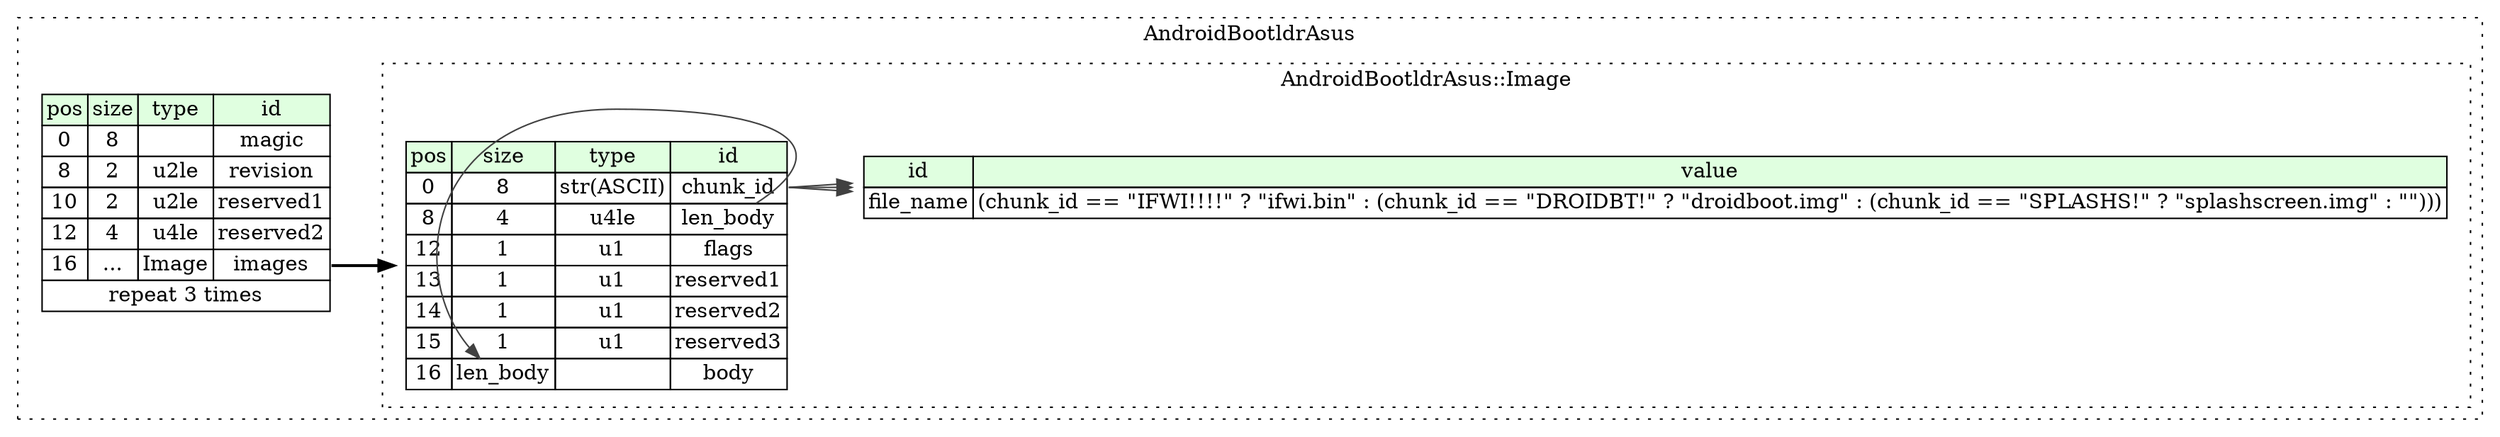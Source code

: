 digraph {
	rankdir=LR;
	node [shape=plaintext];
	subgraph cluster__android_bootldr_asus {
		label="AndroidBootldrAsus";
		graph[style=dotted];

		android_bootldr_asus__seq [label=<<TABLE BORDER="0" CELLBORDER="1" CELLSPACING="0">
			<TR><TD BGCOLOR="#E0FFE0">pos</TD><TD BGCOLOR="#E0FFE0">size</TD><TD BGCOLOR="#E0FFE0">type</TD><TD BGCOLOR="#E0FFE0">id</TD></TR>
			<TR><TD PORT="magic_pos">0</TD><TD PORT="magic_size">8</TD><TD></TD><TD PORT="magic_type">magic</TD></TR>
			<TR><TD PORT="revision_pos">8</TD><TD PORT="revision_size">2</TD><TD>u2le</TD><TD PORT="revision_type">revision</TD></TR>
			<TR><TD PORT="reserved1_pos">10</TD><TD PORT="reserved1_size">2</TD><TD>u2le</TD><TD PORT="reserved1_type">reserved1</TD></TR>
			<TR><TD PORT="reserved2_pos">12</TD><TD PORT="reserved2_size">4</TD><TD>u4le</TD><TD PORT="reserved2_type">reserved2</TD></TR>
			<TR><TD PORT="images_pos">16</TD><TD PORT="images_size">...</TD><TD>Image</TD><TD PORT="images_type">images</TD></TR>
			<TR><TD COLSPAN="4" PORT="images__repeat">repeat 3 times</TD></TR>
		</TABLE>>];
		subgraph cluster__image {
			label="AndroidBootldrAsus::Image";
			graph[style=dotted];

			image__seq [label=<<TABLE BORDER="0" CELLBORDER="1" CELLSPACING="0">
				<TR><TD BGCOLOR="#E0FFE0">pos</TD><TD BGCOLOR="#E0FFE0">size</TD><TD BGCOLOR="#E0FFE0">type</TD><TD BGCOLOR="#E0FFE0">id</TD></TR>
				<TR><TD PORT="chunk_id_pos">0</TD><TD PORT="chunk_id_size">8</TD><TD>str(ASCII)</TD><TD PORT="chunk_id_type">chunk_id</TD></TR>
				<TR><TD PORT="len_body_pos">8</TD><TD PORT="len_body_size">4</TD><TD>u4le</TD><TD PORT="len_body_type">len_body</TD></TR>
				<TR><TD PORT="flags_pos">12</TD><TD PORT="flags_size">1</TD><TD>u1</TD><TD PORT="flags_type">flags</TD></TR>
				<TR><TD PORT="reserved1_pos">13</TD><TD PORT="reserved1_size">1</TD><TD>u1</TD><TD PORT="reserved1_type">reserved1</TD></TR>
				<TR><TD PORT="reserved2_pos">14</TD><TD PORT="reserved2_size">1</TD><TD>u1</TD><TD PORT="reserved2_type">reserved2</TD></TR>
				<TR><TD PORT="reserved3_pos">15</TD><TD PORT="reserved3_size">1</TD><TD>u1</TD><TD PORT="reserved3_type">reserved3</TD></TR>
				<TR><TD PORT="body_pos">16</TD><TD PORT="body_size">len_body</TD><TD></TD><TD PORT="body_type">body</TD></TR>
			</TABLE>>];
			image__inst__file_name [label=<<TABLE BORDER="0" CELLBORDER="1" CELLSPACING="0">
				<TR><TD BGCOLOR="#E0FFE0">id</TD><TD BGCOLOR="#E0FFE0">value</TD></TR>
				<TR><TD>file_name</TD><TD>(chunk_id == &quot;IFWI!!!!&quot; ? &quot;ifwi.bin&quot; : (chunk_id == &quot;DROIDBT!&quot; ? &quot;droidboot.img&quot; : (chunk_id == &quot;SPLASHS!&quot; ? &quot;splashscreen.img&quot; : &quot;&quot;)))</TD></TR>
			</TABLE>>];
		}
	}
	android_bootldr_asus__seq:images_type -> image__seq [style=bold];
	image__seq:len_body_type -> image__seq:body_size [color="#404040"];
	image__seq:chunk_id_type -> image__inst__file_name [color="#404040"];
	image__seq:chunk_id_type -> image__inst__file_name [color="#404040"];
	image__seq:chunk_id_type -> image__inst__file_name [color="#404040"];
}
